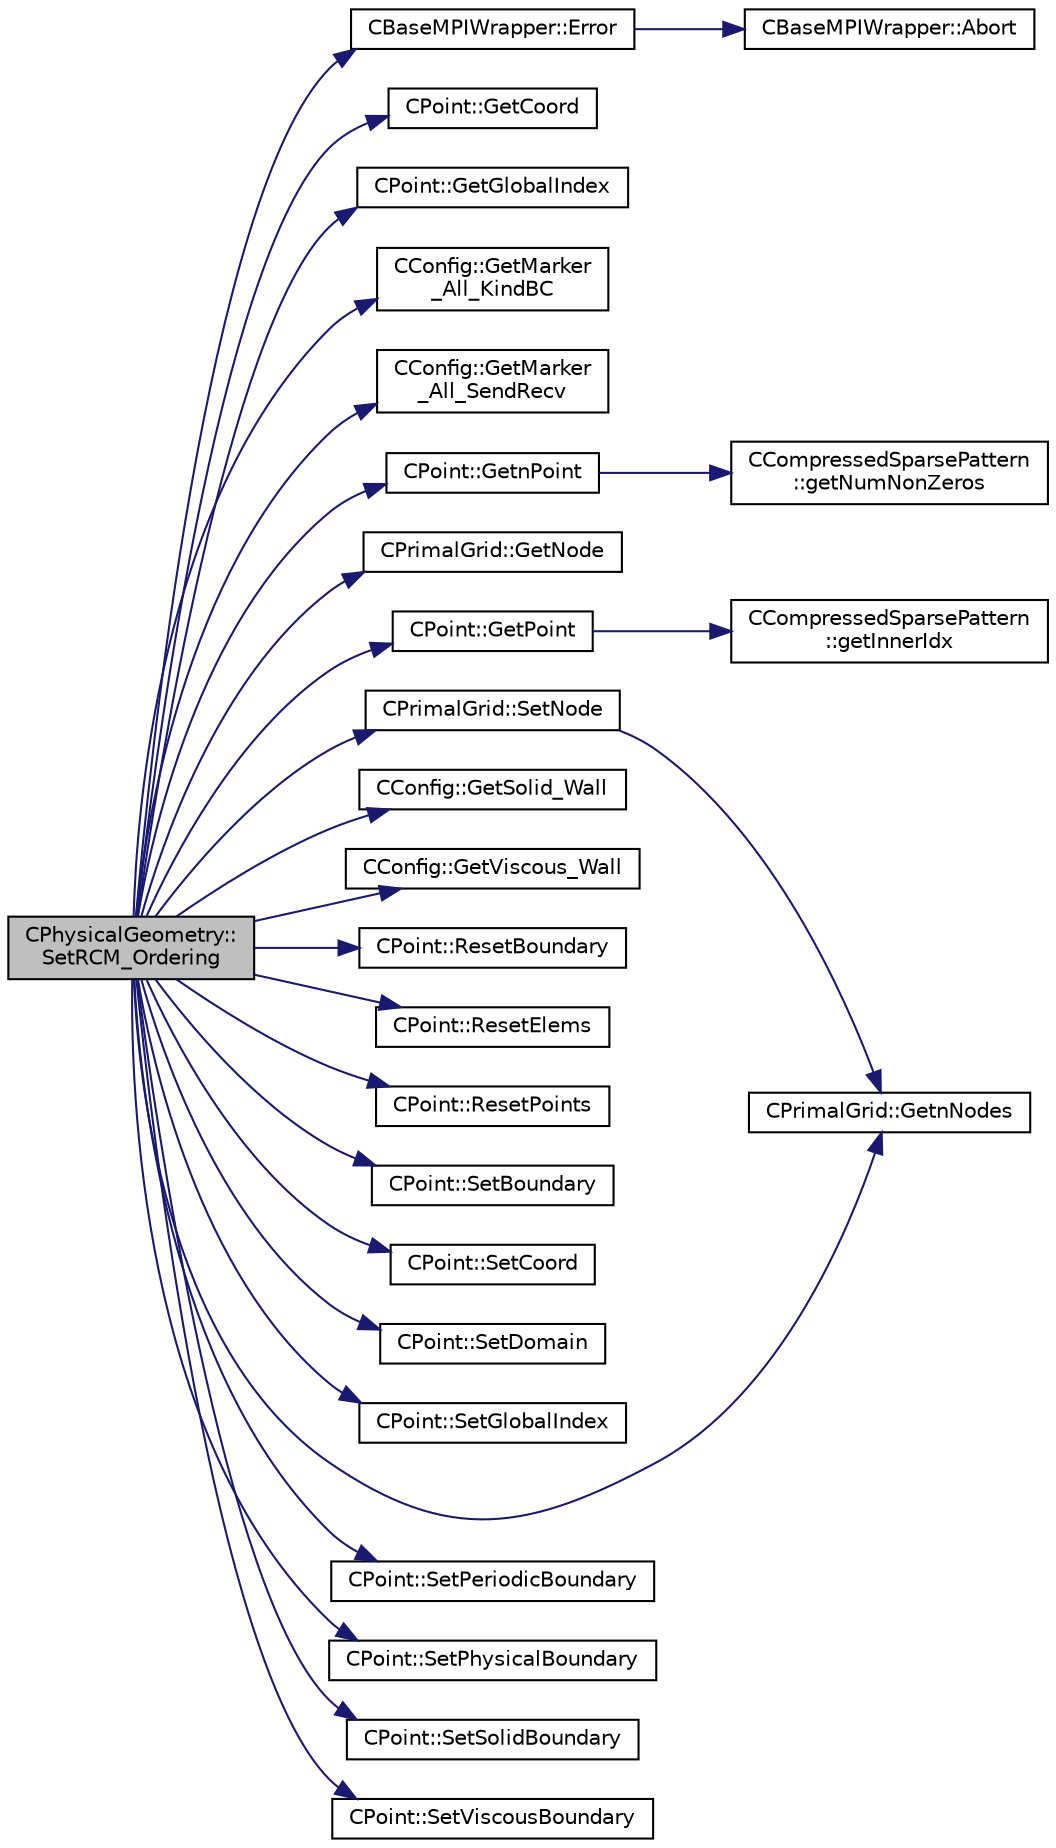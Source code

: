 digraph "CPhysicalGeometry::SetRCM_Ordering"
{
 // LATEX_PDF_SIZE
  edge [fontname="Helvetica",fontsize="10",labelfontname="Helvetica",labelfontsize="10"];
  node [fontname="Helvetica",fontsize="10",shape=record];
  rankdir="LR";
  Node1 [label="CPhysicalGeometry::\lSetRCM_Ordering",height=0.2,width=0.4,color="black", fillcolor="grey75", style="filled", fontcolor="black",tooltip="Set a renumbering using a Reverse Cuthill-McKee Algorithm."];
  Node1 -> Node2 [color="midnightblue",fontsize="10",style="solid",fontname="Helvetica"];
  Node2 [label="CBaseMPIWrapper::Error",height=0.2,width=0.4,color="black", fillcolor="white", style="filled",URL="$classCBaseMPIWrapper.html#a04457c47629bda56704e6a8804833eeb",tooltip=" "];
  Node2 -> Node3 [color="midnightblue",fontsize="10",style="solid",fontname="Helvetica"];
  Node3 [label="CBaseMPIWrapper::Abort",height=0.2,width=0.4,color="black", fillcolor="white", style="filled",URL="$classCBaseMPIWrapper.html#af7297d861dca86b45cf561b6ab642e8f",tooltip=" "];
  Node1 -> Node4 [color="midnightblue",fontsize="10",style="solid",fontname="Helvetica"];
  Node4 [label="CPoint::GetCoord",height=0.2,width=0.4,color="black", fillcolor="white", style="filled",URL="$classCPoint.html#ab16c29dd03911529cd73bf467c313179",tooltip="Get the coordinates dor the control volume."];
  Node1 -> Node5 [color="midnightblue",fontsize="10",style="solid",fontname="Helvetica"];
  Node5 [label="CPoint::GetGlobalIndex",height=0.2,width=0.4,color="black", fillcolor="white", style="filled",URL="$classCPoint.html#a8a53865a92d645b1b74c4d817b4aae10",tooltip="Get the global index in a parallel computation."];
  Node1 -> Node6 [color="midnightblue",fontsize="10",style="solid",fontname="Helvetica"];
  Node6 [label="CConfig::GetMarker\l_All_KindBC",height=0.2,width=0.4,color="black", fillcolor="white", style="filled",URL="$classCConfig.html#ae003cd8f406eaaa91849a774c9a20730",tooltip="Get the kind of boundary for each marker."];
  Node1 -> Node7 [color="midnightblue",fontsize="10",style="solid",fontname="Helvetica"];
  Node7 [label="CConfig::GetMarker\l_All_SendRecv",height=0.2,width=0.4,color="black", fillcolor="white", style="filled",URL="$classCConfig.html#a626e9f08cb8c1f960eae155fc522ca82",tooltip="Get the send-receive information for a marker val_marker."];
  Node1 -> Node8 [color="midnightblue",fontsize="10",style="solid",fontname="Helvetica"];
  Node8 [label="CPrimalGrid::GetnNodes",height=0.2,width=0.4,color="black", fillcolor="white", style="filled",URL="$classCPrimalGrid.html#ad07e4929bb7093fd08f1314a57739cce",tooltip="Get number of nodes of the element."];
  Node1 -> Node9 [color="midnightblue",fontsize="10",style="solid",fontname="Helvetica"];
  Node9 [label="CPrimalGrid::GetNode",height=0.2,width=0.4,color="black", fillcolor="white", style="filled",URL="$classCPrimalGrid.html#a6353b89f5a8a3948cd475da6152bf077",tooltip="Get the nodes shared by the primal grid element."];
  Node1 -> Node10 [color="midnightblue",fontsize="10",style="solid",fontname="Helvetica"];
  Node10 [label="CPoint::GetnPoint",height=0.2,width=0.4,color="black", fillcolor="white", style="filled",URL="$classCPoint.html#accb93eb81c4e7e6c2605a7cd0d3c9cba",tooltip="Get the number of points that compose the control volume."];
  Node10 -> Node11 [color="midnightblue",fontsize="10",style="solid",fontname="Helvetica"];
  Node11 [label="CCompressedSparsePattern\l::getNumNonZeros",height=0.2,width=0.4,color="black", fillcolor="white", style="filled",URL="$classCCompressedSparsePattern.html#abbca9e2c2e9f3d3f568772f9edf0c0aa",tooltip=" "];
  Node1 -> Node12 [color="midnightblue",fontsize="10",style="solid",fontname="Helvetica"];
  Node12 [label="CPoint::GetPoint",height=0.2,width=0.4,color="black", fillcolor="white", style="filled",URL="$classCPoint.html#a7916494f3e23b9fd83e6a808b9d144e8",tooltip="Get all the points that compose the control volume."];
  Node12 -> Node13 [color="midnightblue",fontsize="10",style="solid",fontname="Helvetica"];
  Node13 [label="CCompressedSparsePattern\l::getInnerIdx",height=0.2,width=0.4,color="black", fillcolor="white", style="filled",URL="$classCCompressedSparsePattern.html#a8c4b5a2720a4ebb463c0d8152f052e4d",tooltip=" "];
  Node1 -> Node14 [color="midnightblue",fontsize="10",style="solid",fontname="Helvetica"];
  Node14 [label="CConfig::GetSolid_Wall",height=0.2,width=0.4,color="black", fillcolor="white", style="filled",URL="$classCConfig.html#a1e07d3641838843be05ed58424d39f4f",tooltip="Determines whether a marker with index iMarker is a solid boundary."];
  Node1 -> Node15 [color="midnightblue",fontsize="10",style="solid",fontname="Helvetica"];
  Node15 [label="CConfig::GetViscous_Wall",height=0.2,width=0.4,color="black", fillcolor="white", style="filled",URL="$classCConfig.html#a890cf694cae683bb44a36c1fa1160e65",tooltip="Determines whether a marker with index iMarker is a viscous no-slip boundary."];
  Node1 -> Node16 [color="midnightblue",fontsize="10",style="solid",fontname="Helvetica"];
  Node16 [label="CPoint::ResetBoundary",height=0.2,width=0.4,color="black", fillcolor="white", style="filled",URL="$classCPoint.html#ae5e106036edfe6e202ed15ab9902b893",tooltip="Reset the boundary of a control volume."];
  Node1 -> Node17 [color="midnightblue",fontsize="10",style="solid",fontname="Helvetica"];
  Node17 [label="CPoint::ResetElems",height=0.2,width=0.4,color="black", fillcolor="white", style="filled",URL="$classCPoint.html#ae58b3a56069ac8eda4f4a3abd1f8aad1",tooltip="Reset the elements of a control volume."];
  Node1 -> Node18 [color="midnightblue",fontsize="10",style="solid",fontname="Helvetica"];
  Node18 [label="CPoint::ResetPoints",height=0.2,width=0.4,color="black", fillcolor="white", style="filled",URL="$classCPoint.html#abe1b14445cce2bacd4a13ea1ff6c3d6a",tooltip="Reset the points that compose the control volume."];
  Node1 -> Node19 [color="midnightblue",fontsize="10",style="solid",fontname="Helvetica"];
  Node19 [label="CPoint::SetBoundary",height=0.2,width=0.4,color="black", fillcolor="white", style="filled",URL="$classCPoint.html#a1d0284baf5d0ca9de9de1fecbd996580",tooltip="Set if a point belong to the boundary."];
  Node1 -> Node20 [color="midnightblue",fontsize="10",style="solid",fontname="Helvetica"];
  Node20 [label="CPoint::SetCoord",height=0.2,width=0.4,color="black", fillcolor="white", style="filled",URL="$classCPoint.html#af3545cace579269797a534b6a10a42e1",tooltip="Set the coordinates for the control volume."];
  Node1 -> Node21 [color="midnightblue",fontsize="10",style="solid",fontname="Helvetica"];
  Node21 [label="CPoint::SetDomain",height=0.2,width=0.4,color="black", fillcolor="white", style="filled",URL="$classCPoint.html#a86dd670fc25993e8cc19950ed2e53697",tooltip="For parallel computation, its indicates if a point must be computed or not."];
  Node1 -> Node22 [color="midnightblue",fontsize="10",style="solid",fontname="Helvetica"];
  Node22 [label="CPoint::SetGlobalIndex",height=0.2,width=0.4,color="black", fillcolor="white", style="filled",URL="$classCPoint.html#a6ebbb35fdc230e1bef0d870dd5c09ab2",tooltip="Set the global index in a parallel computation."];
  Node1 -> Node23 [color="midnightblue",fontsize="10",style="solid",fontname="Helvetica"];
  Node23 [label="CPrimalGrid::SetNode",height=0.2,width=0.4,color="black", fillcolor="white", style="filled",URL="$classCPrimalGrid.html#afd3aa862d9ad00ffd3869ab549b7e2fb",tooltip="Set the nodes shared by the primal grid element."];
  Node23 -> Node8 [color="midnightblue",fontsize="10",style="solid",fontname="Helvetica"];
  Node1 -> Node24 [color="midnightblue",fontsize="10",style="solid",fontname="Helvetica"];
  Node24 [label="CPoint::SetPeriodicBoundary",height=0.2,width=0.4,color="black", fillcolor="white", style="filled",URL="$classCPoint.html#a0f31faf330165a3e5a11fd451d001ed4",tooltip="Set if a point belongs to a periodic boundary."];
  Node1 -> Node25 [color="midnightblue",fontsize="10",style="solid",fontname="Helvetica"];
  Node25 [label="CPoint::SetPhysicalBoundary",height=0.2,width=0.4,color="black", fillcolor="white", style="filled",URL="$classCPoint.html#a1156c69d26c2559ecaa505b7d352cb70",tooltip="Set if a point belong to the boundary."];
  Node1 -> Node26 [color="midnightblue",fontsize="10",style="solid",fontname="Helvetica"];
  Node26 [label="CPoint::SetSolidBoundary",height=0.2,width=0.4,color="black", fillcolor="white", style="filled",URL="$classCPoint.html#a66b72a70a463b8751b6319c455508111",tooltip="Set if a point belong to the boundary."];
  Node1 -> Node27 [color="midnightblue",fontsize="10",style="solid",fontname="Helvetica"];
  Node27 [label="CPoint::SetViscousBoundary",height=0.2,width=0.4,color="black", fillcolor="white", style="filled",URL="$classCPoint.html#a1f19ba5280963d4262d9fdb33e94a7a8",tooltip="Set if a point belong to the boundary."];
}
